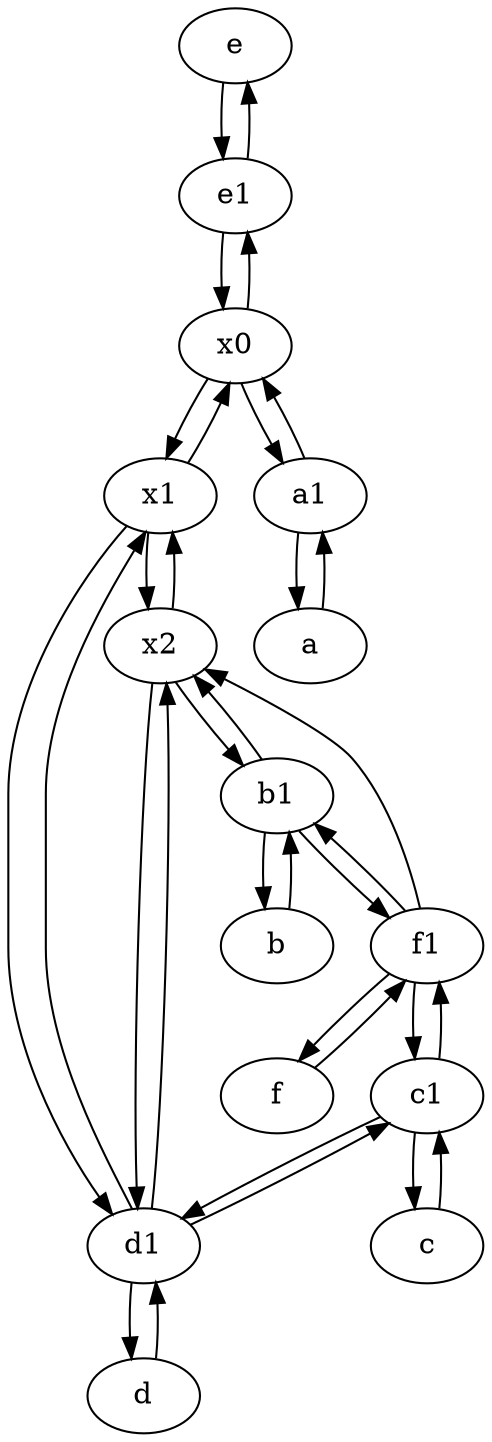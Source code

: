 digraph  {
	e [pos="30,50!"];
	x1;
	x2;
	f1;
	e1 [pos="25,45!"];
	d1 [pos="25,30!"];
	b [pos="50,20!"];
	b1 [pos="45,20!"];
	f [pos="15,45!"];
	x0;
	c1 [pos="30,15!"];
	a1 [pos="40,15!"];
	d [pos="20,30!"];
	c [pos="20,10!"];
	a [pos="40,10!"];
	x1 -> x0;
	a1 -> a;
	c1 -> f1;
	f1 -> b1;
	c -> c1;
	d1 -> d;
	b1 -> f1;
	f1 -> c1;
	a -> a1;
	d1 -> c1;
	c1 -> d1;
	d -> d1;
	e1 -> e;
	f1 -> x2;
	x1 -> x2;
	f -> f1;
	x2 -> x1;
	a1 -> x0;
	e -> e1;
	x0 -> a1;
	d1 -> x1;
	x1 -> d1;
	x2 -> d1;
	x0 -> e1;
	d1 -> x2;
	x0 -> x1;
	c1 -> c;
	x2 -> b1;
	b -> b1;
	e1 -> x0;
	b1 -> x2;
	f1 -> f;
	b1 -> b;

	}